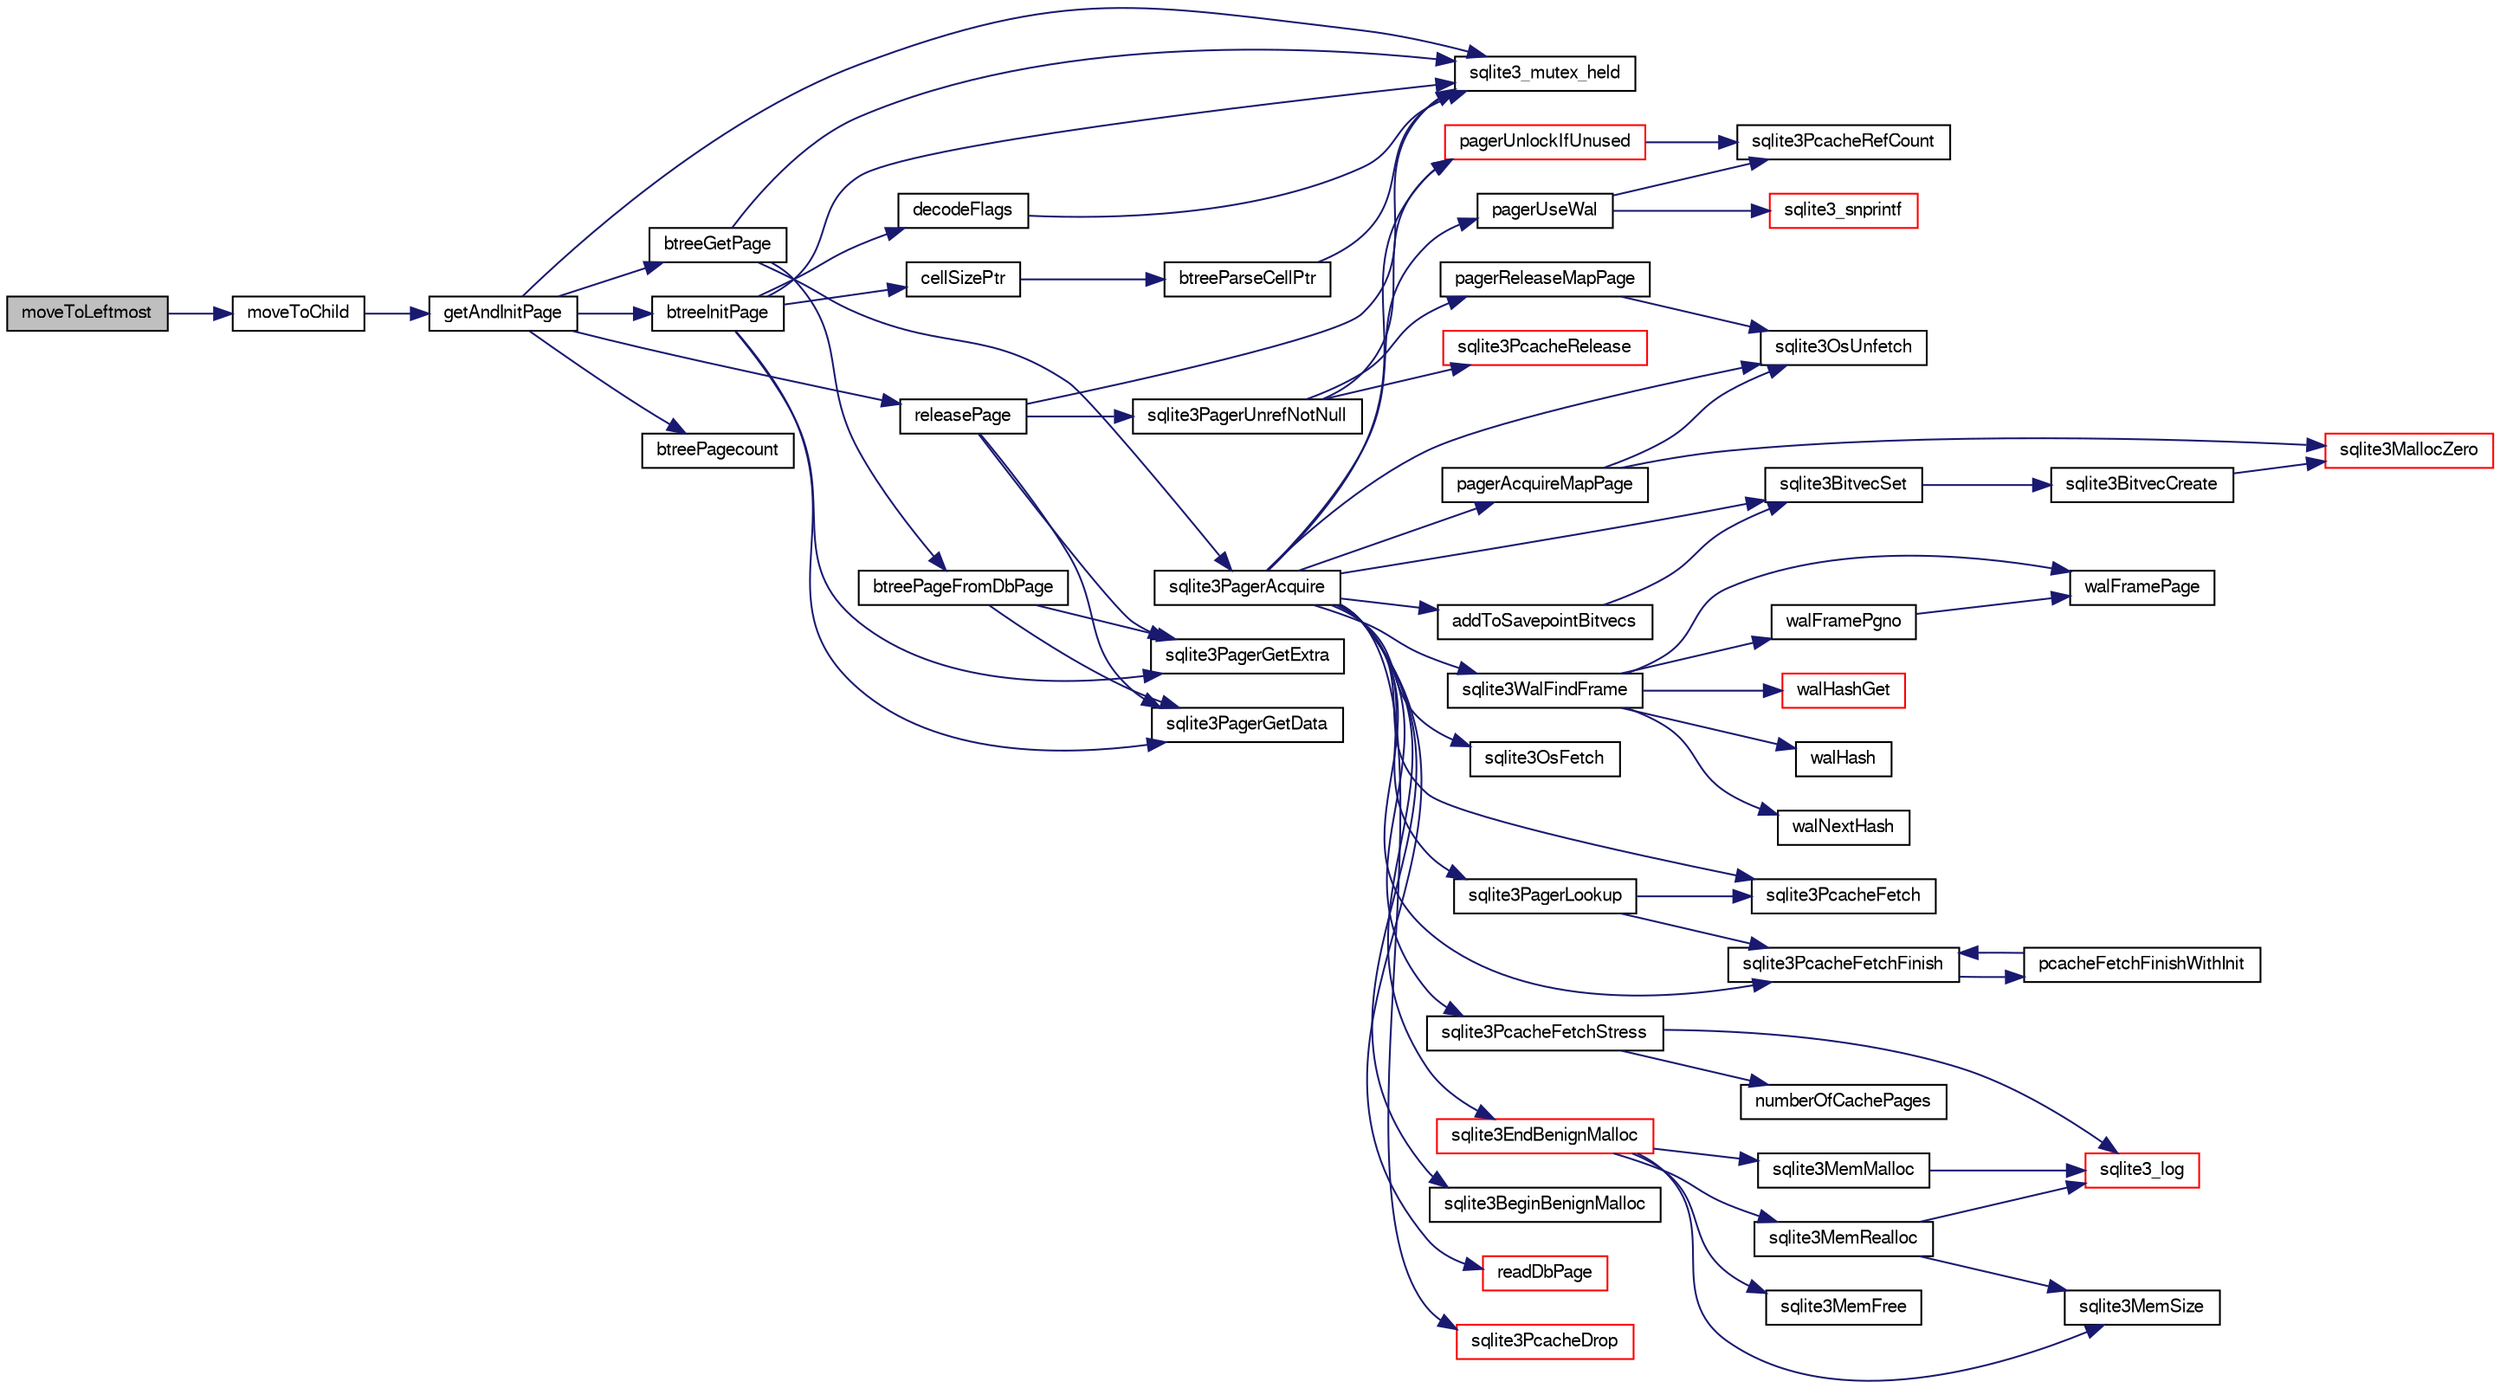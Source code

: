 digraph "moveToLeftmost"
{
  edge [fontname="FreeSans",fontsize="10",labelfontname="FreeSans",labelfontsize="10"];
  node [fontname="FreeSans",fontsize="10",shape=record];
  rankdir="LR";
  Node169951 [label="moveToLeftmost",height=0.2,width=0.4,color="black", fillcolor="grey75", style="filled", fontcolor="black"];
  Node169951 -> Node169952 [color="midnightblue",fontsize="10",style="solid",fontname="FreeSans"];
  Node169952 [label="moveToChild",height=0.2,width=0.4,color="black", fillcolor="white", style="filled",URL="$sqlite3_8c.html#a1dbea539dd841af085ba1e1390922237"];
  Node169952 -> Node169953 [color="midnightblue",fontsize="10",style="solid",fontname="FreeSans"];
  Node169953 [label="getAndInitPage",height=0.2,width=0.4,color="black", fillcolor="white", style="filled",URL="$sqlite3_8c.html#ae85122d12808231a8d58459440a405ab"];
  Node169953 -> Node169954 [color="midnightblue",fontsize="10",style="solid",fontname="FreeSans"];
  Node169954 [label="sqlite3_mutex_held",height=0.2,width=0.4,color="black", fillcolor="white", style="filled",URL="$sqlite3_8c.html#acf77da68932b6bc163c5e68547ecc3e7"];
  Node169953 -> Node169955 [color="midnightblue",fontsize="10",style="solid",fontname="FreeSans"];
  Node169955 [label="btreePagecount",height=0.2,width=0.4,color="black", fillcolor="white", style="filled",URL="$sqlite3_8c.html#a9cc4ac11752c088db89d551ec1495a15"];
  Node169953 -> Node169956 [color="midnightblue",fontsize="10",style="solid",fontname="FreeSans"];
  Node169956 [label="btreeGetPage",height=0.2,width=0.4,color="black", fillcolor="white", style="filled",URL="$sqlite3_8c.html#ac59679e30ceb0190614fbd19a7feb6de"];
  Node169956 -> Node169954 [color="midnightblue",fontsize="10",style="solid",fontname="FreeSans"];
  Node169956 -> Node169957 [color="midnightblue",fontsize="10",style="solid",fontname="FreeSans"];
  Node169957 [label="sqlite3PagerAcquire",height=0.2,width=0.4,color="black", fillcolor="white", style="filled",URL="$sqlite3_8c.html#a22a53daafd2bd778cda390312651f994"];
  Node169957 -> Node169958 [color="midnightblue",fontsize="10",style="solid",fontname="FreeSans"];
  Node169958 [label="pagerUseWal",height=0.2,width=0.4,color="black", fillcolor="white", style="filled",URL="$sqlite3_8c.html#a31def80bfe1de9284d635ba190a5eb68"];
  Node169958 -> Node169959 [color="midnightblue",fontsize="10",style="solid",fontname="FreeSans"];
  Node169959 [label="sqlite3PcacheRefCount",height=0.2,width=0.4,color="black", fillcolor="white", style="filled",URL="$sqlite3_8c.html#adee2536d23ec9628e0883ccab03b3429"];
  Node169958 -> Node169960 [color="midnightblue",fontsize="10",style="solid",fontname="FreeSans"];
  Node169960 [label="sqlite3_snprintf",height=0.2,width=0.4,color="red", fillcolor="white", style="filled",URL="$sqlite3_8c.html#aa2695a752e971577f5784122f2013c40"];
  Node169957 -> Node170241 [color="midnightblue",fontsize="10",style="solid",fontname="FreeSans"];
  Node170241 [label="sqlite3WalFindFrame",height=0.2,width=0.4,color="black", fillcolor="white", style="filled",URL="$sqlite3_8c.html#a70d73def3adcc264f500a63178742708"];
  Node170241 -> Node170242 [color="midnightblue",fontsize="10",style="solid",fontname="FreeSans"];
  Node170242 [label="walFramePage",height=0.2,width=0.4,color="black", fillcolor="white", style="filled",URL="$sqlite3_8c.html#a067e7452317d6a1c19674376ae969f1f"];
  Node170241 -> Node170243 [color="midnightblue",fontsize="10",style="solid",fontname="FreeSans"];
  Node170243 [label="walHashGet",height=0.2,width=0.4,color="red", fillcolor="white", style="filled",URL="$sqlite3_8c.html#ae19bbc16575c591b6e0aee0aed2cfaf3"];
  Node170241 -> Node170248 [color="midnightblue",fontsize="10",style="solid",fontname="FreeSans"];
  Node170248 [label="walHash",height=0.2,width=0.4,color="black", fillcolor="white", style="filled",URL="$sqlite3_8c.html#a1d1aa852a3a505567009b451c23af38c"];
  Node170241 -> Node170249 [color="midnightblue",fontsize="10",style="solid",fontname="FreeSans"];
  Node170249 [label="walNextHash",height=0.2,width=0.4,color="black", fillcolor="white", style="filled",URL="$sqlite3_8c.html#a62e11e0d73d30dc749eb23c6d28904c1"];
  Node170241 -> Node170250 [color="midnightblue",fontsize="10",style="solid",fontname="FreeSans"];
  Node170250 [label="walFramePgno",height=0.2,width=0.4,color="black", fillcolor="white", style="filled",URL="$sqlite3_8c.html#a3fd5c9b2449525622e72f95ac5cbf218"];
  Node170250 -> Node170242 [color="midnightblue",fontsize="10",style="solid",fontname="FreeSans"];
  Node169957 -> Node170246 [color="midnightblue",fontsize="10",style="solid",fontname="FreeSans"];
  Node170246 [label="sqlite3OsFetch",height=0.2,width=0.4,color="black", fillcolor="white", style="filled",URL="$sqlite3_8c.html#ab5b9137b375d5d8a8c216a644056cba7"];
  Node169957 -> Node170251 [color="midnightblue",fontsize="10",style="solid",fontname="FreeSans"];
  Node170251 [label="sqlite3PagerLookup",height=0.2,width=0.4,color="black", fillcolor="white", style="filled",URL="$sqlite3_8c.html#a1252ec03814f64eed236cfb21094cafd"];
  Node170251 -> Node170252 [color="midnightblue",fontsize="10",style="solid",fontname="FreeSans"];
  Node170252 [label="sqlite3PcacheFetch",height=0.2,width=0.4,color="black", fillcolor="white", style="filled",URL="$sqlite3_8c.html#a51a10151c5ec2c1c9e6fd615e95a3450"];
  Node170251 -> Node170253 [color="midnightblue",fontsize="10",style="solid",fontname="FreeSans"];
  Node170253 [label="sqlite3PcacheFetchFinish",height=0.2,width=0.4,color="black", fillcolor="white", style="filled",URL="$sqlite3_8c.html#a21f330cb082d63a111f64257e823a4b1"];
  Node170253 -> Node170254 [color="midnightblue",fontsize="10",style="solid",fontname="FreeSans"];
  Node170254 [label="pcacheFetchFinishWithInit",height=0.2,width=0.4,color="black", fillcolor="white", style="filled",URL="$sqlite3_8c.html#aa202d18b38a90f758ff6ccfc956920eb"];
  Node170254 -> Node170253 [color="midnightblue",fontsize="10",style="solid",fontname="FreeSans"];
  Node169957 -> Node170255 [color="midnightblue",fontsize="10",style="solid",fontname="FreeSans"];
  Node170255 [label="pagerAcquireMapPage",height=0.2,width=0.4,color="black", fillcolor="white", style="filled",URL="$sqlite3_8c.html#affc12640bbd7572ae41f1943f3b8bb3b"];
  Node170255 -> Node169993 [color="midnightblue",fontsize="10",style="solid",fontname="FreeSans"];
  Node169993 [label="sqlite3MallocZero",height=0.2,width=0.4,color="red", fillcolor="white", style="filled",URL="$sqlite3_8c.html#ab3e07a30b9b5471f9f5e8f9cb7229934"];
  Node170255 -> Node170247 [color="midnightblue",fontsize="10",style="solid",fontname="FreeSans"];
  Node170247 [label="sqlite3OsUnfetch",height=0.2,width=0.4,color="black", fillcolor="white", style="filled",URL="$sqlite3_8c.html#abc0da72cb8b8989cf8708b572fe5fef4"];
  Node169957 -> Node170247 [color="midnightblue",fontsize="10",style="solid",fontname="FreeSans"];
  Node169957 -> Node170252 [color="midnightblue",fontsize="10",style="solid",fontname="FreeSans"];
  Node169957 -> Node170256 [color="midnightblue",fontsize="10",style="solid",fontname="FreeSans"];
  Node170256 [label="sqlite3PcacheFetchStress",height=0.2,width=0.4,color="black", fillcolor="white", style="filled",URL="$sqlite3_8c.html#a83644ab4d77e1649ae5336b659edb351"];
  Node170256 -> Node170010 [color="midnightblue",fontsize="10",style="solid",fontname="FreeSans"];
  Node170010 [label="sqlite3_log",height=0.2,width=0.4,color="red", fillcolor="white", style="filled",URL="$sqlite3_8c.html#a298c9699bf9c143662c6b1fec4b2dc3b"];
  Node170256 -> Node170257 [color="midnightblue",fontsize="10",style="solid",fontname="FreeSans"];
  Node170257 [label="numberOfCachePages",height=0.2,width=0.4,color="black", fillcolor="white", style="filled",URL="$sqlite3_8c.html#a0b88ce0be99c4ea2b2098317162fb590"];
  Node169957 -> Node170253 [color="midnightblue",fontsize="10",style="solid",fontname="FreeSans"];
  Node169957 -> Node170034 [color="midnightblue",fontsize="10",style="solid",fontname="FreeSans"];
  Node170034 [label="sqlite3BeginBenignMalloc",height=0.2,width=0.4,color="black", fillcolor="white", style="filled",URL="$sqlite3_8c.html#a3344c0e2b1b6df701a1cb326602fac14"];
  Node169957 -> Node170258 [color="midnightblue",fontsize="10",style="solid",fontname="FreeSans"];
  Node170258 [label="sqlite3BitvecSet",height=0.2,width=0.4,color="black", fillcolor="white", style="filled",URL="$sqlite3_8c.html#a1f3c6d64d5d889e451d6725b1eb458be"];
  Node170258 -> Node170259 [color="midnightblue",fontsize="10",style="solid",fontname="FreeSans"];
  Node170259 [label="sqlite3BitvecCreate",height=0.2,width=0.4,color="black", fillcolor="white", style="filled",URL="$sqlite3_8c.html#a0a60c2422cf28790767f5bc7598514ee"];
  Node170259 -> Node169993 [color="midnightblue",fontsize="10",style="solid",fontname="FreeSans"];
  Node169957 -> Node170260 [color="midnightblue",fontsize="10",style="solid",fontname="FreeSans"];
  Node170260 [label="addToSavepointBitvecs",height=0.2,width=0.4,color="black", fillcolor="white", style="filled",URL="$sqlite3_8c.html#aa2e9bb02bb6975d83ec875f0792792f0"];
  Node170260 -> Node170258 [color="midnightblue",fontsize="10",style="solid",fontname="FreeSans"];
  Node169957 -> Node170035 [color="midnightblue",fontsize="10",style="solid",fontname="FreeSans"];
  Node170035 [label="sqlite3EndBenignMalloc",height=0.2,width=0.4,color="red", fillcolor="white", style="filled",URL="$sqlite3_8c.html#a4582127cc64d483dc66c7acf9d8d8fbb"];
  Node170035 -> Node170009 [color="midnightblue",fontsize="10",style="solid",fontname="FreeSans"];
  Node170009 [label="sqlite3MemMalloc",height=0.2,width=0.4,color="black", fillcolor="white", style="filled",URL="$sqlite3_8c.html#a53157f1a669f949332f44ca9f15c0a43"];
  Node170009 -> Node170010 [color="midnightblue",fontsize="10",style="solid",fontname="FreeSans"];
  Node170035 -> Node170014 [color="midnightblue",fontsize="10",style="solid",fontname="FreeSans"];
  Node170014 [label="sqlite3MemFree",height=0.2,width=0.4,color="black", fillcolor="white", style="filled",URL="$sqlite3_8c.html#a4198492989c7a427e3d704c06058850a"];
  Node170035 -> Node170015 [color="midnightblue",fontsize="10",style="solid",fontname="FreeSans"];
  Node170015 [label="sqlite3MemRealloc",height=0.2,width=0.4,color="black", fillcolor="white", style="filled",URL="$sqlite3_8c.html#addd043cc5742c3b0cf536763cd4e6948"];
  Node170015 -> Node170010 [color="midnightblue",fontsize="10",style="solid",fontname="FreeSans"];
  Node170015 -> Node170016 [color="midnightblue",fontsize="10",style="solid",fontname="FreeSans"];
  Node170016 [label="sqlite3MemSize",height=0.2,width=0.4,color="black", fillcolor="white", style="filled",URL="$sqlite3_8c.html#a564962938d56643e999de431c190f937"];
  Node170035 -> Node170016 [color="midnightblue",fontsize="10",style="solid",fontname="FreeSans"];
  Node169957 -> Node170261 [color="midnightblue",fontsize="10",style="solid",fontname="FreeSans"];
  Node170261 [label="readDbPage",height=0.2,width=0.4,color="red", fillcolor="white", style="filled",URL="$sqlite3_8c.html#a1c4cca64dd97dda37d9be9cac94941a0"];
  Node169957 -> Node170264 [color="midnightblue",fontsize="10",style="solid",fontname="FreeSans"];
  Node170264 [label="sqlite3PcacheDrop",height=0.2,width=0.4,color="red", fillcolor="white", style="filled",URL="$sqlite3_8c.html#a78667811e7a2a7e75117cd6ec9cf6486"];
  Node169957 -> Node170266 [color="midnightblue",fontsize="10",style="solid",fontname="FreeSans"];
  Node170266 [label="pagerUnlockIfUnused",height=0.2,width=0.4,color="red", fillcolor="white", style="filled",URL="$sqlite3_8c.html#abf547f4276efb6f10262f7fde1e4d065"];
  Node170266 -> Node169959 [color="midnightblue",fontsize="10",style="solid",fontname="FreeSans"];
  Node169956 -> Node170371 [color="midnightblue",fontsize="10",style="solid",fontname="FreeSans"];
  Node170371 [label="btreePageFromDbPage",height=0.2,width=0.4,color="black", fillcolor="white", style="filled",URL="$sqlite3_8c.html#a148c0bf09d4ef14a49e0e7a2c0506c80"];
  Node170371 -> Node170338 [color="midnightblue",fontsize="10",style="solid",fontname="FreeSans"];
  Node170338 [label="sqlite3PagerGetExtra",height=0.2,width=0.4,color="black", fillcolor="white", style="filled",URL="$sqlite3_8c.html#a48e879a6d20f06f27390973ab8d59bd7"];
  Node170371 -> Node170337 [color="midnightblue",fontsize="10",style="solid",fontname="FreeSans"];
  Node170337 [label="sqlite3PagerGetData",height=0.2,width=0.4,color="black", fillcolor="white", style="filled",URL="$sqlite3_8c.html#a9dd340e56fb4b7fad4df339595b8d8a2"];
  Node169953 -> Node170372 [color="midnightblue",fontsize="10",style="solid",fontname="FreeSans"];
  Node170372 [label="btreeInitPage",height=0.2,width=0.4,color="black", fillcolor="white", style="filled",URL="$sqlite3_8c.html#a3fbef3abda22e9a3f72c2873ec0b26a3"];
  Node170372 -> Node169954 [color="midnightblue",fontsize="10",style="solid",fontname="FreeSans"];
  Node170372 -> Node170338 [color="midnightblue",fontsize="10",style="solid",fontname="FreeSans"];
  Node170372 -> Node170337 [color="midnightblue",fontsize="10",style="solid",fontname="FreeSans"];
  Node170372 -> Node170373 [color="midnightblue",fontsize="10",style="solid",fontname="FreeSans"];
  Node170373 [label="decodeFlags",height=0.2,width=0.4,color="black", fillcolor="white", style="filled",URL="$sqlite3_8c.html#acb168e46383706f31cefd555da235eae"];
  Node170373 -> Node169954 [color="midnightblue",fontsize="10",style="solid",fontname="FreeSans"];
  Node170372 -> Node170374 [color="midnightblue",fontsize="10",style="solid",fontname="FreeSans"];
  Node170374 [label="cellSizePtr",height=0.2,width=0.4,color="black", fillcolor="white", style="filled",URL="$sqlite3_8c.html#a6c95c9aac1c8a00490e36674f43e76ec"];
  Node170374 -> Node170375 [color="midnightblue",fontsize="10",style="solid",fontname="FreeSans"];
  Node170375 [label="btreeParseCellPtr",height=0.2,width=0.4,color="black", fillcolor="white", style="filled",URL="$sqlite3_8c.html#a1eba22ca0ddf563de0b29c64551c759f"];
  Node170375 -> Node169954 [color="midnightblue",fontsize="10",style="solid",fontname="FreeSans"];
  Node169953 -> Node170376 [color="midnightblue",fontsize="10",style="solid",fontname="FreeSans"];
  Node170376 [label="releasePage",height=0.2,width=0.4,color="black", fillcolor="white", style="filled",URL="$sqlite3_8c.html#a92c6fb14f9bcf117440c35116c26d6c4"];
  Node170376 -> Node170338 [color="midnightblue",fontsize="10",style="solid",fontname="FreeSans"];
  Node170376 -> Node170337 [color="midnightblue",fontsize="10",style="solid",fontname="FreeSans"];
  Node170376 -> Node169954 [color="midnightblue",fontsize="10",style="solid",fontname="FreeSans"];
  Node170376 -> Node170280 [color="midnightblue",fontsize="10",style="solid",fontname="FreeSans"];
  Node170280 [label="sqlite3PagerUnrefNotNull",height=0.2,width=0.4,color="black", fillcolor="white", style="filled",URL="$sqlite3_8c.html#a4b314f96f09f5c68c94672e420e31ab9"];
  Node170280 -> Node170281 [color="midnightblue",fontsize="10",style="solid",fontname="FreeSans"];
  Node170281 [label="pagerReleaseMapPage",height=0.2,width=0.4,color="black", fillcolor="white", style="filled",URL="$sqlite3_8c.html#aefa288f9febba49488ab634f8b0d5f6d"];
  Node170281 -> Node170247 [color="midnightblue",fontsize="10",style="solid",fontname="FreeSans"];
  Node170280 -> Node170282 [color="midnightblue",fontsize="10",style="solid",fontname="FreeSans"];
  Node170282 [label="sqlite3PcacheRelease",height=0.2,width=0.4,color="red", fillcolor="white", style="filled",URL="$sqlite3_8c.html#ad07fc7a8130ad1e77861f345084b1b83"];
  Node170280 -> Node170266 [color="midnightblue",fontsize="10",style="solid",fontname="FreeSans"];
}

